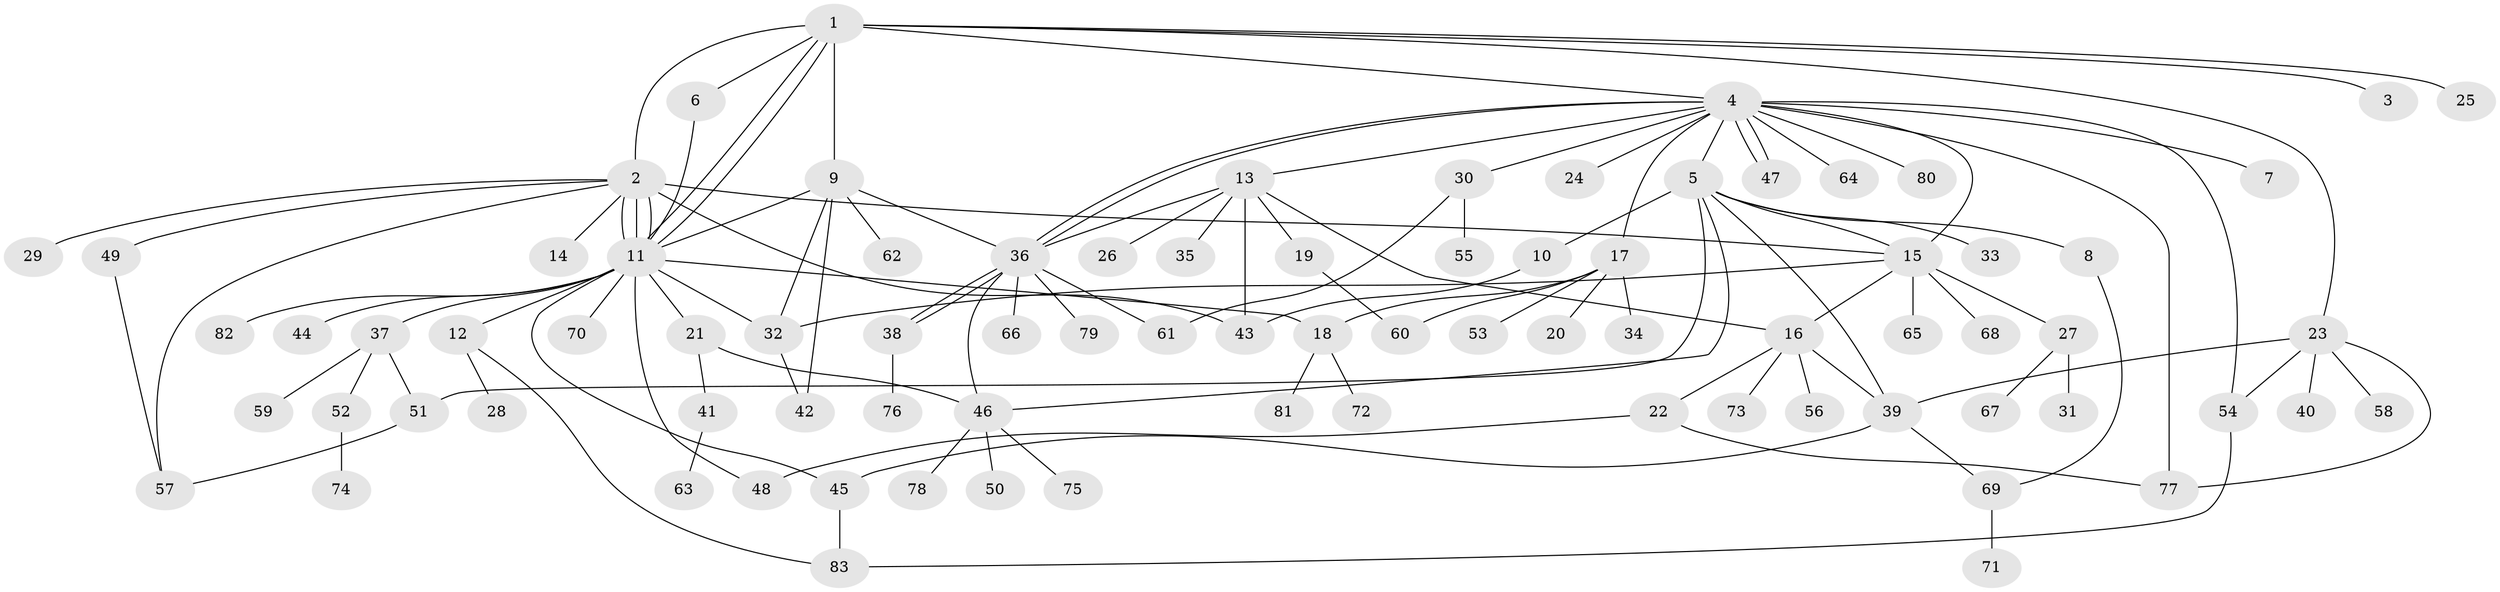 // Generated by graph-tools (version 1.1) at 2025/35/03/09/25 02:35:32]
// undirected, 83 vertices, 119 edges
graph export_dot {
graph [start="1"]
  node [color=gray90,style=filled];
  1;
  2;
  3;
  4;
  5;
  6;
  7;
  8;
  9;
  10;
  11;
  12;
  13;
  14;
  15;
  16;
  17;
  18;
  19;
  20;
  21;
  22;
  23;
  24;
  25;
  26;
  27;
  28;
  29;
  30;
  31;
  32;
  33;
  34;
  35;
  36;
  37;
  38;
  39;
  40;
  41;
  42;
  43;
  44;
  45;
  46;
  47;
  48;
  49;
  50;
  51;
  52;
  53;
  54;
  55;
  56;
  57;
  58;
  59;
  60;
  61;
  62;
  63;
  64;
  65;
  66;
  67;
  68;
  69;
  70;
  71;
  72;
  73;
  74;
  75;
  76;
  77;
  78;
  79;
  80;
  81;
  82;
  83;
  1 -- 2;
  1 -- 3;
  1 -- 4;
  1 -- 6;
  1 -- 9;
  1 -- 11;
  1 -- 11;
  1 -- 23;
  1 -- 25;
  2 -- 11;
  2 -- 11;
  2 -- 11;
  2 -- 14;
  2 -- 15;
  2 -- 29;
  2 -- 43;
  2 -- 49;
  2 -- 57;
  4 -- 5;
  4 -- 7;
  4 -- 13;
  4 -- 15;
  4 -- 17;
  4 -- 24;
  4 -- 30;
  4 -- 36;
  4 -- 36;
  4 -- 47;
  4 -- 47;
  4 -- 54;
  4 -- 64;
  4 -- 77;
  4 -- 80;
  5 -- 8;
  5 -- 10;
  5 -- 15;
  5 -- 33;
  5 -- 39;
  5 -- 46;
  5 -- 51;
  6 -- 11;
  8 -- 69;
  9 -- 11;
  9 -- 32;
  9 -- 36;
  9 -- 42;
  9 -- 62;
  10 -- 43;
  11 -- 12;
  11 -- 18;
  11 -- 21;
  11 -- 32;
  11 -- 37;
  11 -- 44;
  11 -- 45;
  11 -- 48;
  11 -- 70;
  11 -- 82;
  12 -- 28;
  12 -- 83;
  13 -- 16;
  13 -- 19;
  13 -- 26;
  13 -- 35;
  13 -- 36;
  13 -- 43;
  15 -- 16;
  15 -- 27;
  15 -- 32;
  15 -- 65;
  15 -- 68;
  16 -- 22;
  16 -- 39;
  16 -- 56;
  16 -- 73;
  17 -- 18;
  17 -- 20;
  17 -- 34;
  17 -- 53;
  17 -- 60;
  18 -- 72;
  18 -- 81;
  19 -- 60;
  21 -- 41;
  21 -- 46;
  22 -- 48;
  22 -- 77;
  23 -- 39;
  23 -- 40;
  23 -- 54;
  23 -- 58;
  23 -- 77;
  27 -- 31;
  27 -- 67;
  30 -- 55;
  30 -- 61;
  32 -- 42;
  36 -- 38;
  36 -- 38;
  36 -- 46;
  36 -- 61;
  36 -- 66;
  36 -- 79;
  37 -- 51;
  37 -- 52;
  37 -- 59;
  38 -- 76;
  39 -- 45;
  39 -- 69;
  41 -- 63;
  45 -- 83;
  46 -- 50;
  46 -- 75;
  46 -- 78;
  49 -- 57;
  51 -- 57;
  52 -- 74;
  54 -- 83;
  69 -- 71;
}
